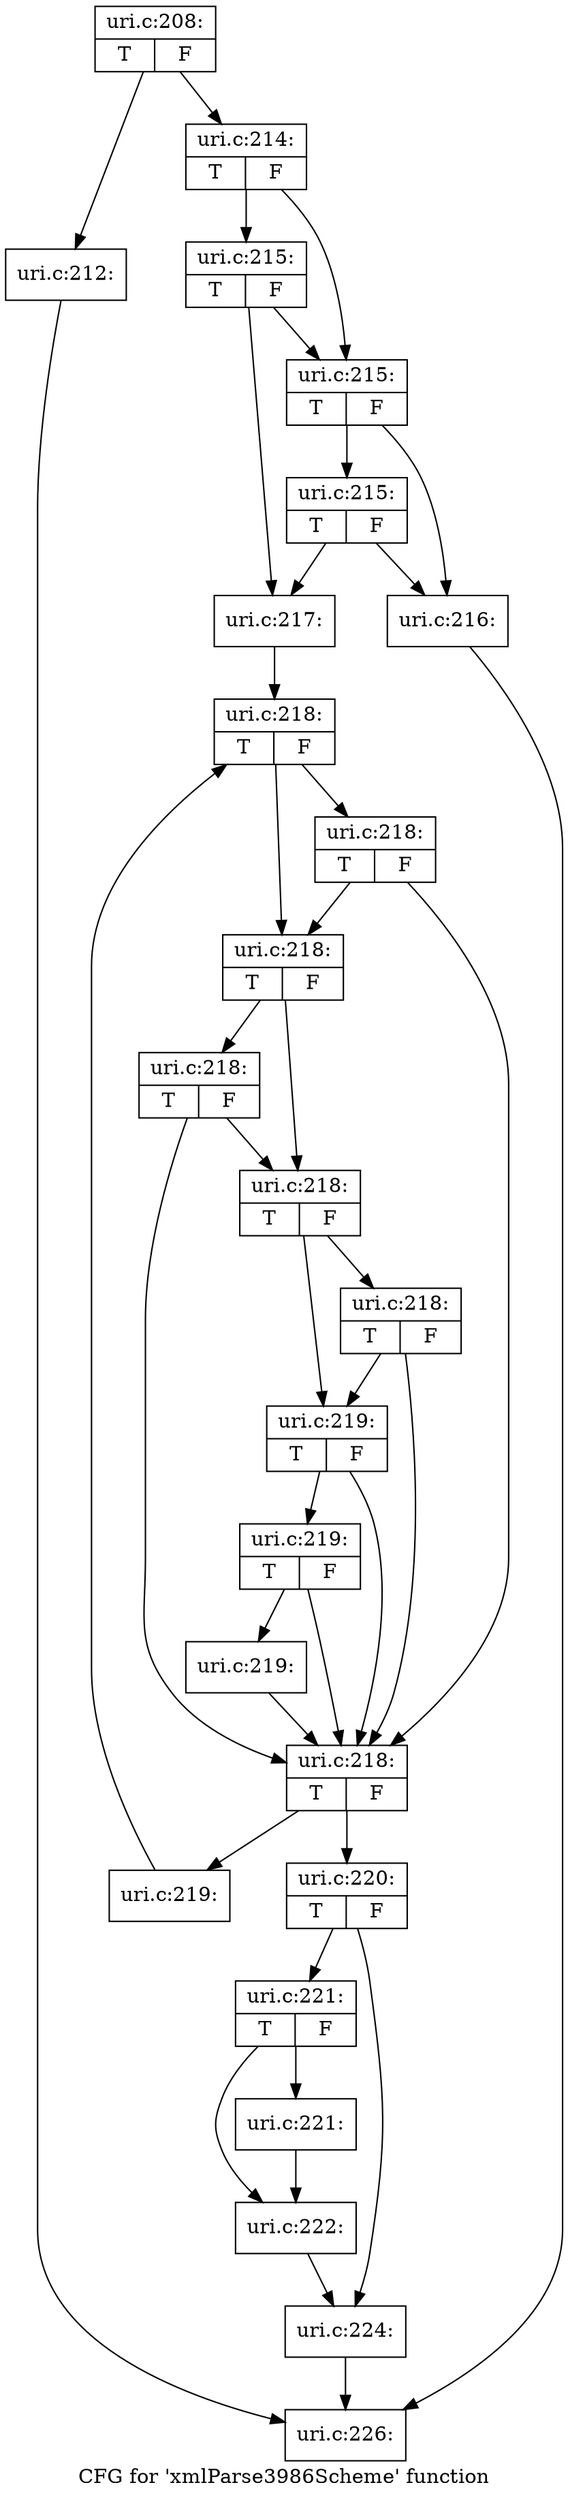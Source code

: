 digraph "CFG for 'xmlParse3986Scheme' function" {
	label="CFG for 'xmlParse3986Scheme' function";

	Node0x4910710 [shape=record,label="{uri.c:208:|{<s0>T|<s1>F}}"];
	Node0x4910710 -> Node0x4910b20;
	Node0x4910710 -> Node0x49164f0;
	Node0x4910b20 [shape=record,label="{uri.c:212:}"];
	Node0x4910b20 -> Node0x4910b70;
	Node0x49164f0 [shape=record,label="{uri.c:214:|{<s0>T|<s1>F}}"];
	Node0x49164f0 -> Node0x4916b70;
	Node0x49164f0 -> Node0x4916af0;
	Node0x4916b70 [shape=record,label="{uri.c:215:|{<s0>T|<s1>F}}"];
	Node0x4916b70 -> Node0x4916aa0;
	Node0x4916b70 -> Node0x4916af0;
	Node0x4916af0 [shape=record,label="{uri.c:215:|{<s0>T|<s1>F}}"];
	Node0x4916af0 -> Node0x4917080;
	Node0x4916af0 -> Node0x4916a50;
	Node0x4917080 [shape=record,label="{uri.c:215:|{<s0>T|<s1>F}}"];
	Node0x4917080 -> Node0x4916aa0;
	Node0x4917080 -> Node0x4916a50;
	Node0x4916a50 [shape=record,label="{uri.c:216:}"];
	Node0x4916a50 -> Node0x4910b70;
	Node0x4916aa0 [shape=record,label="{uri.c:217:}"];
	Node0x4916aa0 -> Node0x4917870;
	Node0x4917870 [shape=record,label="{uri.c:218:|{<s0>T|<s1>F}}"];
	Node0x4917870 -> Node0x4917db0;
	Node0x4917870 -> Node0x4917d30;
	Node0x4917db0 [shape=record,label="{uri.c:218:|{<s0>T|<s1>F}}"];
	Node0x4917db0 -> Node0x4917b10;
	Node0x4917db0 -> Node0x4917d30;
	Node0x4917d30 [shape=record,label="{uri.c:218:|{<s0>T|<s1>F}}"];
	Node0x4917d30 -> Node0x49181c0;
	Node0x4917d30 -> Node0x4917cb0;
	Node0x49181c0 [shape=record,label="{uri.c:218:|{<s0>T|<s1>F}}"];
	Node0x49181c0 -> Node0x4917b10;
	Node0x49181c0 -> Node0x4917cb0;
	Node0x4917cb0 [shape=record,label="{uri.c:218:|{<s0>T|<s1>F}}"];
	Node0x4917cb0 -> Node0x4918670;
	Node0x4917cb0 -> Node0x4917c30;
	Node0x4918670 [shape=record,label="{uri.c:218:|{<s0>T|<s1>F}}"];
	Node0x4918670 -> Node0x4917b10;
	Node0x4918670 -> Node0x4917c30;
	Node0x4917c30 [shape=record,label="{uri.c:219:|{<s0>T|<s1>F}}"];
	Node0x4917c30 -> Node0x4917b10;
	Node0x4917c30 -> Node0x4917bb0;
	Node0x4917bb0 [shape=record,label="{uri.c:219:|{<s0>T|<s1>F}}"];
	Node0x4917bb0 -> Node0x4917b10;
	Node0x4917bb0 -> Node0x4917b60;
	Node0x4917b60 [shape=record,label="{uri.c:219:}"];
	Node0x4917b60 -> Node0x4917b10;
	Node0x4917b10 [shape=record,label="{uri.c:218:|{<s0>T|<s1>F}}"];
	Node0x4917b10 -> Node0x4919130;
	Node0x4917b10 -> Node0x4917a90;
	Node0x4919130 [shape=record,label="{uri.c:219:}"];
	Node0x4919130 -> Node0x4917870;
	Node0x4917a90 [shape=record,label="{uri.c:220:|{<s0>T|<s1>F}}"];
	Node0x4917a90 -> Node0x49198e0;
	Node0x4917a90 -> Node0x4919930;
	Node0x49198e0 [shape=record,label="{uri.c:221:|{<s0>T|<s1>F}}"];
	Node0x49198e0 -> Node0x4919cf0;
	Node0x49198e0 -> Node0x4919d40;
	Node0x4919cf0 [shape=record,label="{uri.c:221:}"];
	Node0x4919cf0 -> Node0x4919d40;
	Node0x4919d40 [shape=record,label="{uri.c:222:}"];
	Node0x4919d40 -> Node0x4919930;
	Node0x4919930 [shape=record,label="{uri.c:224:}"];
	Node0x4919930 -> Node0x4910b70;
	Node0x4910b70 [shape=record,label="{uri.c:226:}"];
}
